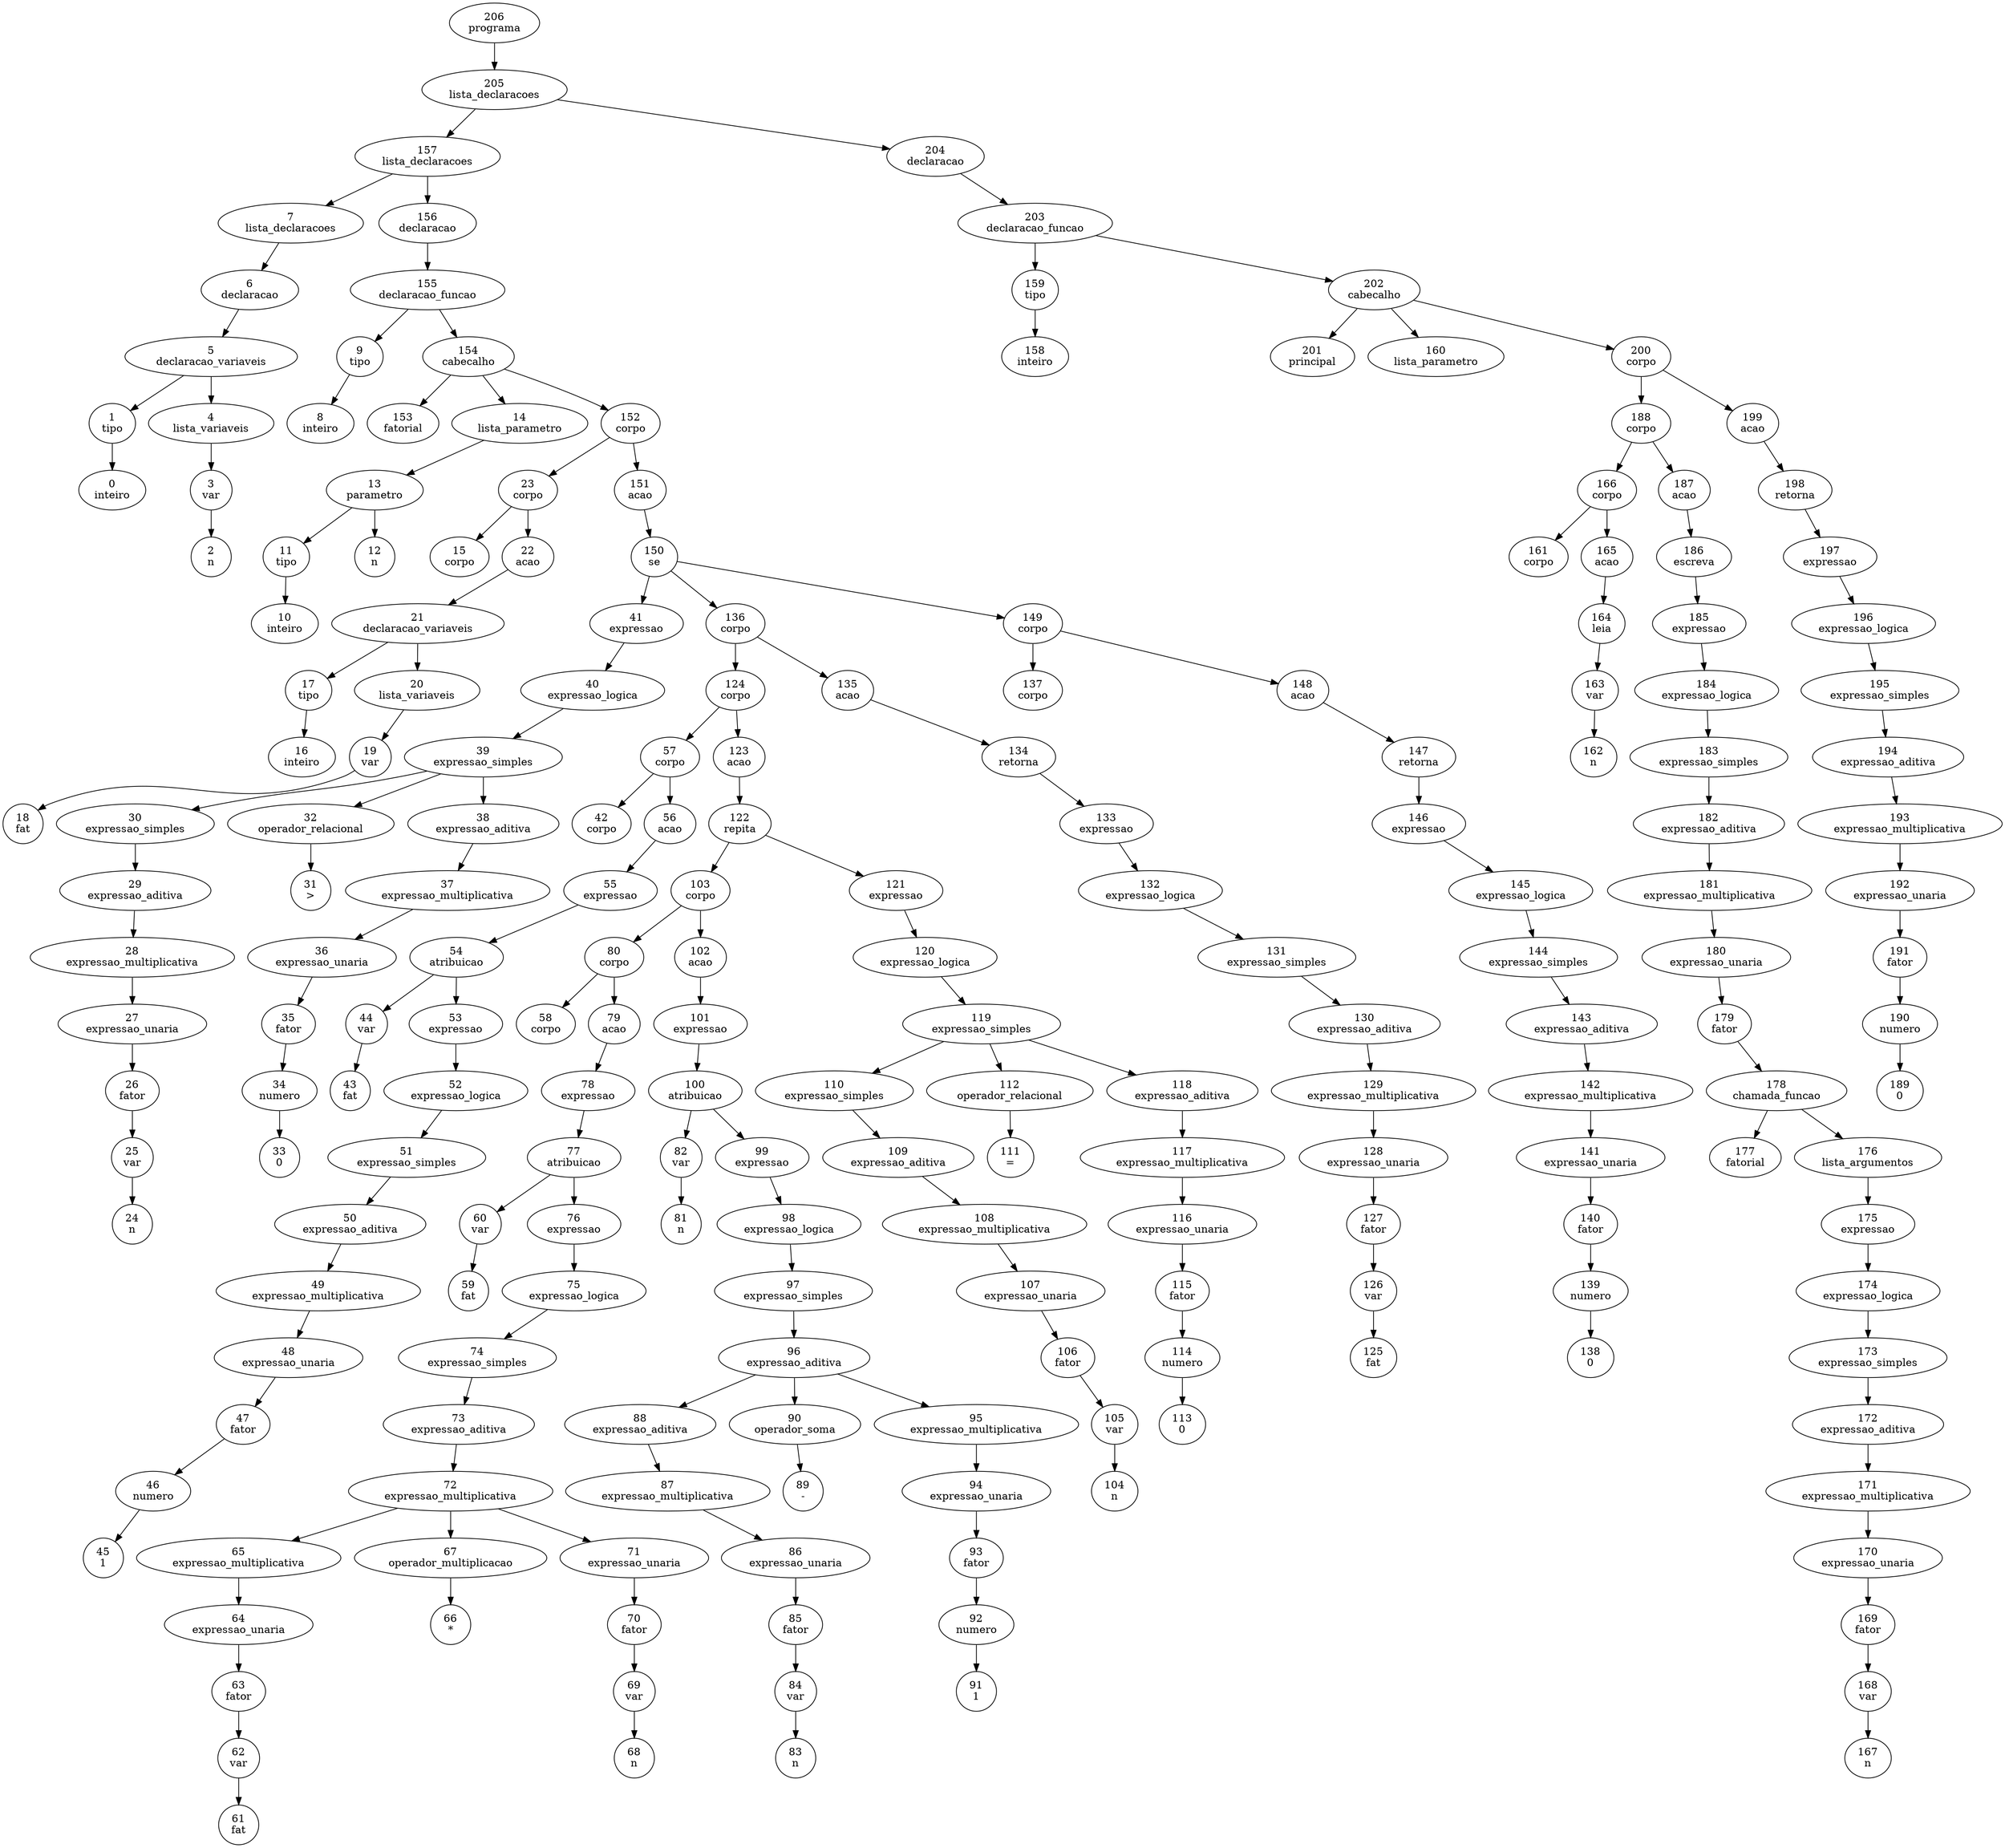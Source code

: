 // Análise sintática
digraph {
	"206
programa"
	"205
lista_declaracoes"
	"206
programa" -> "205
lista_declaracoes"
	"157
lista_declaracoes"
	"205
lista_declaracoes" -> "157
lista_declaracoes"
	"7
lista_declaracoes"
	"157
lista_declaracoes" -> "7
lista_declaracoes"
	"6
declaracao"
	"7
lista_declaracoes" -> "6
declaracao"
	"5
declaracao_variaveis"
	"6
declaracao" -> "5
declaracao_variaveis"
	"1
tipo"
	"5
declaracao_variaveis" -> "1
tipo"
	"0
inteiro"
	"1
tipo" -> "0
inteiro"
	"4
lista_variaveis"
	"5
declaracao_variaveis" -> "4
lista_variaveis"
	"3
var"
	"4
lista_variaveis" -> "3
var"
	"2
n"
	"3
var" -> "2
n"
	"156
declaracao"
	"157
lista_declaracoes" -> "156
declaracao"
	"155
declaracao_funcao"
	"156
declaracao" -> "155
declaracao_funcao"
	"9
tipo"
	"155
declaracao_funcao" -> "9
tipo"
	"8
inteiro"
	"9
tipo" -> "8
inteiro"
	"154
cabecalho"
	"155
declaracao_funcao" -> "154
cabecalho"
	"153
fatorial"
	"154
cabecalho" -> "153
fatorial"
	"14
lista_parametro"
	"154
cabecalho" -> "14
lista_parametro"
	"13
parametro"
	"14
lista_parametro" -> "13
parametro"
	"11
tipo"
	"13
parametro" -> "11
tipo"
	"10
inteiro"
	"11
tipo" -> "10
inteiro"
	"12
n"
	"13
parametro" -> "12
n"
	"152
corpo"
	"154
cabecalho" -> "152
corpo"
	"23
corpo"
	"152
corpo" -> "23
corpo"
	"15
corpo"
	"23
corpo" -> "15
corpo"
	"22
acao"
	"23
corpo" -> "22
acao"
	"21
declaracao_variaveis"
	"22
acao" -> "21
declaracao_variaveis"
	"17
tipo"
	"21
declaracao_variaveis" -> "17
tipo"
	"16
inteiro"
	"17
tipo" -> "16
inteiro"
	"20
lista_variaveis"
	"21
declaracao_variaveis" -> "20
lista_variaveis"
	"19
var"
	"20
lista_variaveis" -> "19
var"
	"18
fat"
	"19
var" -> "18
fat"
	"151
acao"
	"152
corpo" -> "151
acao"
	"150
se"
	"151
acao" -> "150
se"
	"41
expressao"
	"150
se" -> "41
expressao"
	"40
expressao_logica"
	"41
expressao" -> "40
expressao_logica"
	"39
expressao_simples"
	"40
expressao_logica" -> "39
expressao_simples"
	"30
expressao_simples"
	"39
expressao_simples" -> "30
expressao_simples"
	"29
expressao_aditiva"
	"30
expressao_simples" -> "29
expressao_aditiva"
	"28
expressao_multiplicativa"
	"29
expressao_aditiva" -> "28
expressao_multiplicativa"
	"27
expressao_unaria"
	"28
expressao_multiplicativa" -> "27
expressao_unaria"
	"26
fator"
	"27
expressao_unaria" -> "26
fator"
	"25
var"
	"26
fator" -> "25
var"
	"24
n"
	"25
var" -> "24
n"
	"32
operador_relacional"
	"39
expressao_simples" -> "32
operador_relacional"
	"31
>"
	"32
operador_relacional" -> "31
>"
	"38
expressao_aditiva"
	"39
expressao_simples" -> "38
expressao_aditiva"
	"37
expressao_multiplicativa"
	"38
expressao_aditiva" -> "37
expressao_multiplicativa"
	"36
expressao_unaria"
	"37
expressao_multiplicativa" -> "36
expressao_unaria"
	"35
fator"
	"36
expressao_unaria" -> "35
fator"
	"34
numero"
	"35
fator" -> "34
numero"
	"33
0"
	"34
numero" -> "33
0"
	"136
corpo"
	"150
se" -> "136
corpo"
	"124
corpo"
	"136
corpo" -> "124
corpo"
	"57
corpo"
	"124
corpo" -> "57
corpo"
	"42
corpo"
	"57
corpo" -> "42
corpo"
	"56
acao"
	"57
corpo" -> "56
acao"
	"55
expressao"
	"56
acao" -> "55
expressao"
	"54
atribuicao"
	"55
expressao" -> "54
atribuicao"
	"44
var"
	"54
atribuicao" -> "44
var"
	"43
fat"
	"44
var" -> "43
fat"
	"53
expressao"
	"54
atribuicao" -> "53
expressao"
	"52
expressao_logica"
	"53
expressao" -> "52
expressao_logica"
	"51
expressao_simples"
	"52
expressao_logica" -> "51
expressao_simples"
	"50
expressao_aditiva"
	"51
expressao_simples" -> "50
expressao_aditiva"
	"49
expressao_multiplicativa"
	"50
expressao_aditiva" -> "49
expressao_multiplicativa"
	"48
expressao_unaria"
	"49
expressao_multiplicativa" -> "48
expressao_unaria"
	"47
fator"
	"48
expressao_unaria" -> "47
fator"
	"46
numero"
	"47
fator" -> "46
numero"
	"45
1"
	"46
numero" -> "45
1"
	"123
acao"
	"124
corpo" -> "123
acao"
	"122
repita"
	"123
acao" -> "122
repita"
	"103
corpo"
	"122
repita" -> "103
corpo"
	"80
corpo"
	"103
corpo" -> "80
corpo"
	"58
corpo"
	"80
corpo" -> "58
corpo"
	"79
acao"
	"80
corpo" -> "79
acao"
	"78
expressao"
	"79
acao" -> "78
expressao"
	"77
atribuicao"
	"78
expressao" -> "77
atribuicao"
	"60
var"
	"77
atribuicao" -> "60
var"
	"59
fat"
	"60
var" -> "59
fat"
	"76
expressao"
	"77
atribuicao" -> "76
expressao"
	"75
expressao_logica"
	"76
expressao" -> "75
expressao_logica"
	"74
expressao_simples"
	"75
expressao_logica" -> "74
expressao_simples"
	"73
expressao_aditiva"
	"74
expressao_simples" -> "73
expressao_aditiva"
	"72
expressao_multiplicativa"
	"73
expressao_aditiva" -> "72
expressao_multiplicativa"
	"65
expressao_multiplicativa"
	"72
expressao_multiplicativa" -> "65
expressao_multiplicativa"
	"64
expressao_unaria"
	"65
expressao_multiplicativa" -> "64
expressao_unaria"
	"63
fator"
	"64
expressao_unaria" -> "63
fator"
	"62
var"
	"63
fator" -> "62
var"
	"61
fat"
	"62
var" -> "61
fat"
	"67
operador_multiplicacao"
	"72
expressao_multiplicativa" -> "67
operador_multiplicacao"
	"66
*"
	"67
operador_multiplicacao" -> "66
*"
	"71
expressao_unaria"
	"72
expressao_multiplicativa" -> "71
expressao_unaria"
	"70
fator"
	"71
expressao_unaria" -> "70
fator"
	"69
var"
	"70
fator" -> "69
var"
	"68
n"
	"69
var" -> "68
n"
	"102
acao"
	"103
corpo" -> "102
acao"
	"101
expressao"
	"102
acao" -> "101
expressao"
	"100
atribuicao"
	"101
expressao" -> "100
atribuicao"
	"82
var"
	"100
atribuicao" -> "82
var"
	"81
n"
	"82
var" -> "81
n"
	"99
expressao"
	"100
atribuicao" -> "99
expressao"
	"98
expressao_logica"
	"99
expressao" -> "98
expressao_logica"
	"97
expressao_simples"
	"98
expressao_logica" -> "97
expressao_simples"
	"96
expressao_aditiva"
	"97
expressao_simples" -> "96
expressao_aditiva"
	"88
expressao_aditiva"
	"96
expressao_aditiva" -> "88
expressao_aditiva"
	"87
expressao_multiplicativa"
	"88
expressao_aditiva" -> "87
expressao_multiplicativa"
	"86
expressao_unaria"
	"87
expressao_multiplicativa" -> "86
expressao_unaria"
	"85
fator"
	"86
expressao_unaria" -> "85
fator"
	"84
var"
	"85
fator" -> "84
var"
	"83
n"
	"84
var" -> "83
n"
	"90
operador_soma"
	"96
expressao_aditiva" -> "90
operador_soma"
	"89
-"
	"90
operador_soma" -> "89
-"
	"95
expressao_multiplicativa"
	"96
expressao_aditiva" -> "95
expressao_multiplicativa"
	"94
expressao_unaria"
	"95
expressao_multiplicativa" -> "94
expressao_unaria"
	"93
fator"
	"94
expressao_unaria" -> "93
fator"
	"92
numero"
	"93
fator" -> "92
numero"
	"91
1"
	"92
numero" -> "91
1"
	"121
expressao"
	"122
repita" -> "121
expressao"
	"120
expressao_logica"
	"121
expressao" -> "120
expressao_logica"
	"119
expressao_simples"
	"120
expressao_logica" -> "119
expressao_simples"
	"110
expressao_simples"
	"119
expressao_simples" -> "110
expressao_simples"
	"109
expressao_aditiva"
	"110
expressao_simples" -> "109
expressao_aditiva"
	"108
expressao_multiplicativa"
	"109
expressao_aditiva" -> "108
expressao_multiplicativa"
	"107
expressao_unaria"
	"108
expressao_multiplicativa" -> "107
expressao_unaria"
	"106
fator"
	"107
expressao_unaria" -> "106
fator"
	"105
var"
	"106
fator" -> "105
var"
	"104
n"
	"105
var" -> "104
n"
	"112
operador_relacional"
	"119
expressao_simples" -> "112
operador_relacional"
	"111
="
	"112
operador_relacional" -> "111
="
	"118
expressao_aditiva"
	"119
expressao_simples" -> "118
expressao_aditiva"
	"117
expressao_multiplicativa"
	"118
expressao_aditiva" -> "117
expressao_multiplicativa"
	"116
expressao_unaria"
	"117
expressao_multiplicativa" -> "116
expressao_unaria"
	"115
fator"
	"116
expressao_unaria" -> "115
fator"
	"114
numero"
	"115
fator" -> "114
numero"
	"113
0"
	"114
numero" -> "113
0"
	"135
acao"
	"136
corpo" -> "135
acao"
	"134
retorna"
	"135
acao" -> "134
retorna"
	"133
expressao"
	"134
retorna" -> "133
expressao"
	"132
expressao_logica"
	"133
expressao" -> "132
expressao_logica"
	"131
expressao_simples"
	"132
expressao_logica" -> "131
expressao_simples"
	"130
expressao_aditiva"
	"131
expressao_simples" -> "130
expressao_aditiva"
	"129
expressao_multiplicativa"
	"130
expressao_aditiva" -> "129
expressao_multiplicativa"
	"128
expressao_unaria"
	"129
expressao_multiplicativa" -> "128
expressao_unaria"
	"127
fator"
	"128
expressao_unaria" -> "127
fator"
	"126
var"
	"127
fator" -> "126
var"
	"125
fat"
	"126
var" -> "125
fat"
	"149
corpo"
	"150
se" -> "149
corpo"
	"137
corpo"
	"149
corpo" -> "137
corpo"
	"148
acao"
	"149
corpo" -> "148
acao"
	"147
retorna"
	"148
acao" -> "147
retorna"
	"146
expressao"
	"147
retorna" -> "146
expressao"
	"145
expressao_logica"
	"146
expressao" -> "145
expressao_logica"
	"144
expressao_simples"
	"145
expressao_logica" -> "144
expressao_simples"
	"143
expressao_aditiva"
	"144
expressao_simples" -> "143
expressao_aditiva"
	"142
expressao_multiplicativa"
	"143
expressao_aditiva" -> "142
expressao_multiplicativa"
	"141
expressao_unaria"
	"142
expressao_multiplicativa" -> "141
expressao_unaria"
	"140
fator"
	"141
expressao_unaria" -> "140
fator"
	"139
numero"
	"140
fator" -> "139
numero"
	"138
0"
	"139
numero" -> "138
0"
	"204
declaracao"
	"205
lista_declaracoes" -> "204
declaracao"
	"203
declaracao_funcao"
	"204
declaracao" -> "203
declaracao_funcao"
	"159
tipo"
	"203
declaracao_funcao" -> "159
tipo"
	"158
inteiro"
	"159
tipo" -> "158
inteiro"
	"202
cabecalho"
	"203
declaracao_funcao" -> "202
cabecalho"
	"201
principal"
	"202
cabecalho" -> "201
principal"
	"160
lista_parametro"
	"202
cabecalho" -> "160
lista_parametro"
	"200
corpo"
	"202
cabecalho" -> "200
corpo"
	"188
corpo"
	"200
corpo" -> "188
corpo"
	"166
corpo"
	"188
corpo" -> "166
corpo"
	"161
corpo"
	"166
corpo" -> "161
corpo"
	"165
acao"
	"166
corpo" -> "165
acao"
	"164
leia"
	"165
acao" -> "164
leia"
	"163
var"
	"164
leia" -> "163
var"
	"162
n"
	"163
var" -> "162
n"
	"187
acao"
	"188
corpo" -> "187
acao"
	"186
escreva"
	"187
acao" -> "186
escreva"
	"185
expressao"
	"186
escreva" -> "185
expressao"
	"184
expressao_logica"
	"185
expressao" -> "184
expressao_logica"
	"183
expressao_simples"
	"184
expressao_logica" -> "183
expressao_simples"
	"182
expressao_aditiva"
	"183
expressao_simples" -> "182
expressao_aditiva"
	"181
expressao_multiplicativa"
	"182
expressao_aditiva" -> "181
expressao_multiplicativa"
	"180
expressao_unaria"
	"181
expressao_multiplicativa" -> "180
expressao_unaria"
	"179
fator"
	"180
expressao_unaria" -> "179
fator"
	"178
chamada_funcao"
	"179
fator" -> "178
chamada_funcao"
	"177
fatorial"
	"178
chamada_funcao" -> "177
fatorial"
	"176
lista_argumentos"
	"178
chamada_funcao" -> "176
lista_argumentos"
	"175
expressao"
	"176
lista_argumentos" -> "175
expressao"
	"174
expressao_logica"
	"175
expressao" -> "174
expressao_logica"
	"173
expressao_simples"
	"174
expressao_logica" -> "173
expressao_simples"
	"172
expressao_aditiva"
	"173
expressao_simples" -> "172
expressao_aditiva"
	"171
expressao_multiplicativa"
	"172
expressao_aditiva" -> "171
expressao_multiplicativa"
	"170
expressao_unaria"
	"171
expressao_multiplicativa" -> "170
expressao_unaria"
	"169
fator"
	"170
expressao_unaria" -> "169
fator"
	"168
var"
	"169
fator" -> "168
var"
	"167
n"
	"168
var" -> "167
n"
	"199
acao"
	"200
corpo" -> "199
acao"
	"198
retorna"
	"199
acao" -> "198
retorna"
	"197
expressao"
	"198
retorna" -> "197
expressao"
	"196
expressao_logica"
	"197
expressao" -> "196
expressao_logica"
	"195
expressao_simples"
	"196
expressao_logica" -> "195
expressao_simples"
	"194
expressao_aditiva"
	"195
expressao_simples" -> "194
expressao_aditiva"
	"193
expressao_multiplicativa"
	"194
expressao_aditiva" -> "193
expressao_multiplicativa"
	"192
expressao_unaria"
	"193
expressao_multiplicativa" -> "192
expressao_unaria"
	"191
fator"
	"192
expressao_unaria" -> "191
fator"
	"190
numero"
	"191
fator" -> "190
numero"
	"189
0"
	"190
numero" -> "189
0"
}
